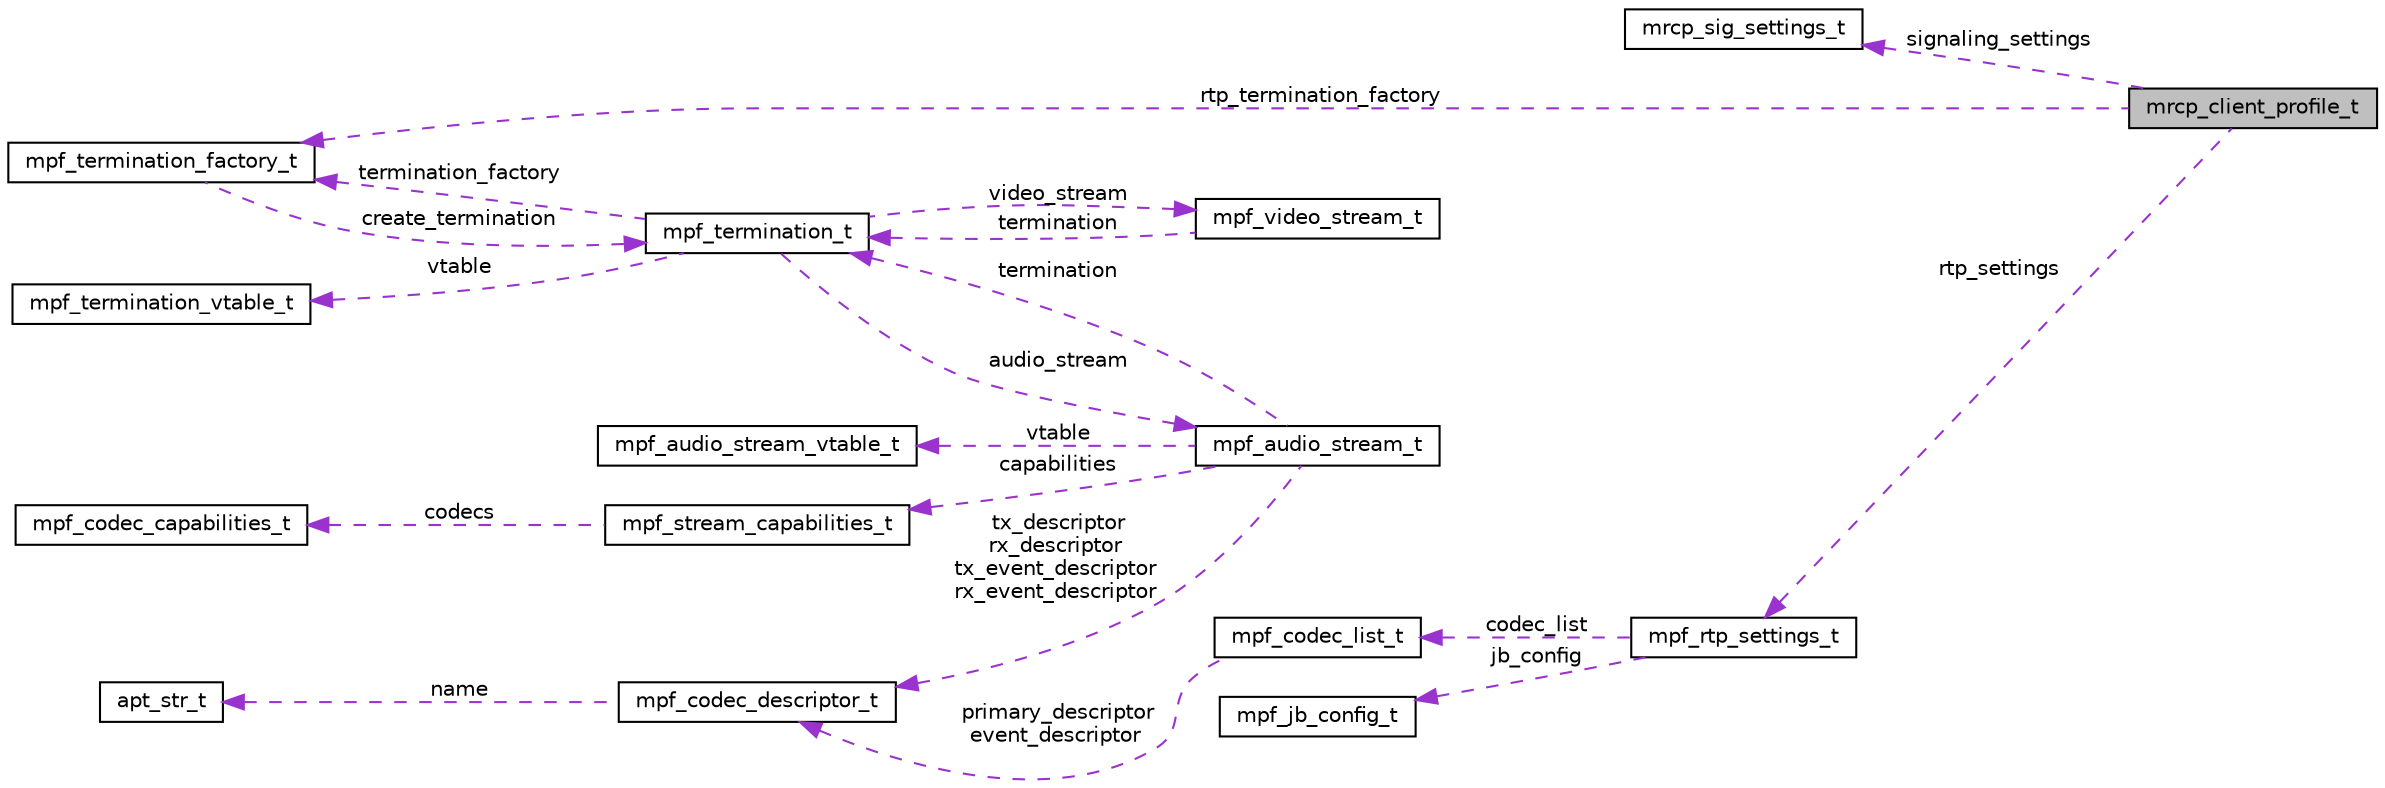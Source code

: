 digraph "mrcp_client_profile_t"
{
  edge [fontname="Helvetica",fontsize="10",labelfontname="Helvetica",labelfontsize="10"];
  node [fontname="Helvetica",fontsize="10",shape=record];
  rankdir="LR";
  Node1 [label="mrcp_client_profile_t",height=0.2,width=0.4,color="black", fillcolor="grey75", style="filled", fontcolor="black"];
  Node2 -> Node1 [dir="back",color="darkorchid3",fontsize="10",style="dashed",label=" signaling_settings" ,fontname="Helvetica"];
  Node2 [label="mrcp_sig_settings_t",height=0.2,width=0.4,color="black", fillcolor="white", style="filled",URL="$structmrcp__sig__settings__t.html"];
  Node3 -> Node1 [dir="back",color="darkorchid3",fontsize="10",style="dashed",label=" rtp_termination_factory" ,fontname="Helvetica"];
  Node3 [label="mpf_termination_factory_t",height=0.2,width=0.4,color="black", fillcolor="white", style="filled",URL="$structmpf__termination__factory__t.html"];
  Node4 -> Node3 [dir="back",color="darkorchid3",fontsize="10",style="dashed",label=" create_termination" ,fontname="Helvetica"];
  Node4 [label="mpf_termination_t",height=0.2,width=0.4,color="black", fillcolor="white", style="filled",URL="$structmpf__termination__t.html"];
  Node5 -> Node4 [dir="back",color="darkorchid3",fontsize="10",style="dashed",label=" vtable" ,fontname="Helvetica"];
  Node5 [label="mpf_termination_vtable_t",height=0.2,width=0.4,color="black", fillcolor="white", style="filled",URL="$structmpf__termination__vtable__t.html"];
  Node3 -> Node4 [dir="back",color="darkorchid3",fontsize="10",style="dashed",label=" termination_factory" ,fontname="Helvetica"];
  Node6 -> Node4 [dir="back",color="darkorchid3",fontsize="10",style="dashed",label=" audio_stream" ,fontname="Helvetica"];
  Node6 [label="mpf_audio_stream_t",height=0.2,width=0.4,color="black", fillcolor="white", style="filled",URL="$structmpf__audio__stream__t.html"];
  Node7 -> Node6 [dir="back",color="darkorchid3",fontsize="10",style="dashed",label=" vtable" ,fontname="Helvetica"];
  Node7 [label="mpf_audio_stream_vtable_t",height=0.2,width=0.4,color="black", fillcolor="white", style="filled",URL="$structmpf__audio__stream__vtable__t.html"];
  Node8 -> Node6 [dir="back",color="darkorchid3",fontsize="10",style="dashed",label=" capabilities" ,fontname="Helvetica"];
  Node8 [label="mpf_stream_capabilities_t",height=0.2,width=0.4,color="black", fillcolor="white", style="filled",URL="$structmpf__stream__capabilities__t.html"];
  Node9 -> Node8 [dir="back",color="darkorchid3",fontsize="10",style="dashed",label=" codecs" ,fontname="Helvetica"];
  Node9 [label="mpf_codec_capabilities_t",height=0.2,width=0.4,color="black", fillcolor="white", style="filled",URL="$structmpf__codec__capabilities__t.html"];
  Node10 -> Node6 [dir="back",color="darkorchid3",fontsize="10",style="dashed",label=" tx_descriptor\nrx_descriptor\ntx_event_descriptor\nrx_event_descriptor" ,fontname="Helvetica"];
  Node10 [label="mpf_codec_descriptor_t",height=0.2,width=0.4,color="black", fillcolor="white", style="filled",URL="$structmpf__codec__descriptor__t.html"];
  Node11 -> Node10 [dir="back",color="darkorchid3",fontsize="10",style="dashed",label=" name" ,fontname="Helvetica"];
  Node11 [label="apt_str_t",height=0.2,width=0.4,color="black", fillcolor="white", style="filled",URL="$structapt__str__t.html"];
  Node4 -> Node6 [dir="back",color="darkorchid3",fontsize="10",style="dashed",label=" termination" ,fontname="Helvetica"];
  Node12 -> Node4 [dir="back",color="darkorchid3",fontsize="10",style="dashed",label=" video_stream" ,fontname="Helvetica"];
  Node12 [label="mpf_video_stream_t",height=0.2,width=0.4,color="black", fillcolor="white", style="filled",URL="$structmpf__video__stream__t.html"];
  Node4 -> Node12 [dir="back",color="darkorchid3",fontsize="10",style="dashed",label=" termination" ,fontname="Helvetica"];
  Node13 -> Node1 [dir="back",color="darkorchid3",fontsize="10",style="dashed",label=" rtp_settings" ,fontname="Helvetica"];
  Node13 [label="mpf_rtp_settings_t",height=0.2,width=0.4,color="black", fillcolor="white", style="filled",URL="$structmpf__rtp__settings__t.html"];
  Node14 -> Node13 [dir="back",color="darkorchid3",fontsize="10",style="dashed",label=" jb_config" ,fontname="Helvetica"];
  Node14 [label="mpf_jb_config_t",height=0.2,width=0.4,color="black", fillcolor="white", style="filled",URL="$structmpf__jb__config__t.html"];
  Node15 -> Node13 [dir="back",color="darkorchid3",fontsize="10",style="dashed",label=" codec_list" ,fontname="Helvetica"];
  Node15 [label="mpf_codec_list_t",height=0.2,width=0.4,color="black", fillcolor="white", style="filled",URL="$structmpf__codec__list__t.html"];
  Node10 -> Node15 [dir="back",color="darkorchid3",fontsize="10",style="dashed",label=" primary_descriptor\nevent_descriptor" ,fontname="Helvetica"];
}
